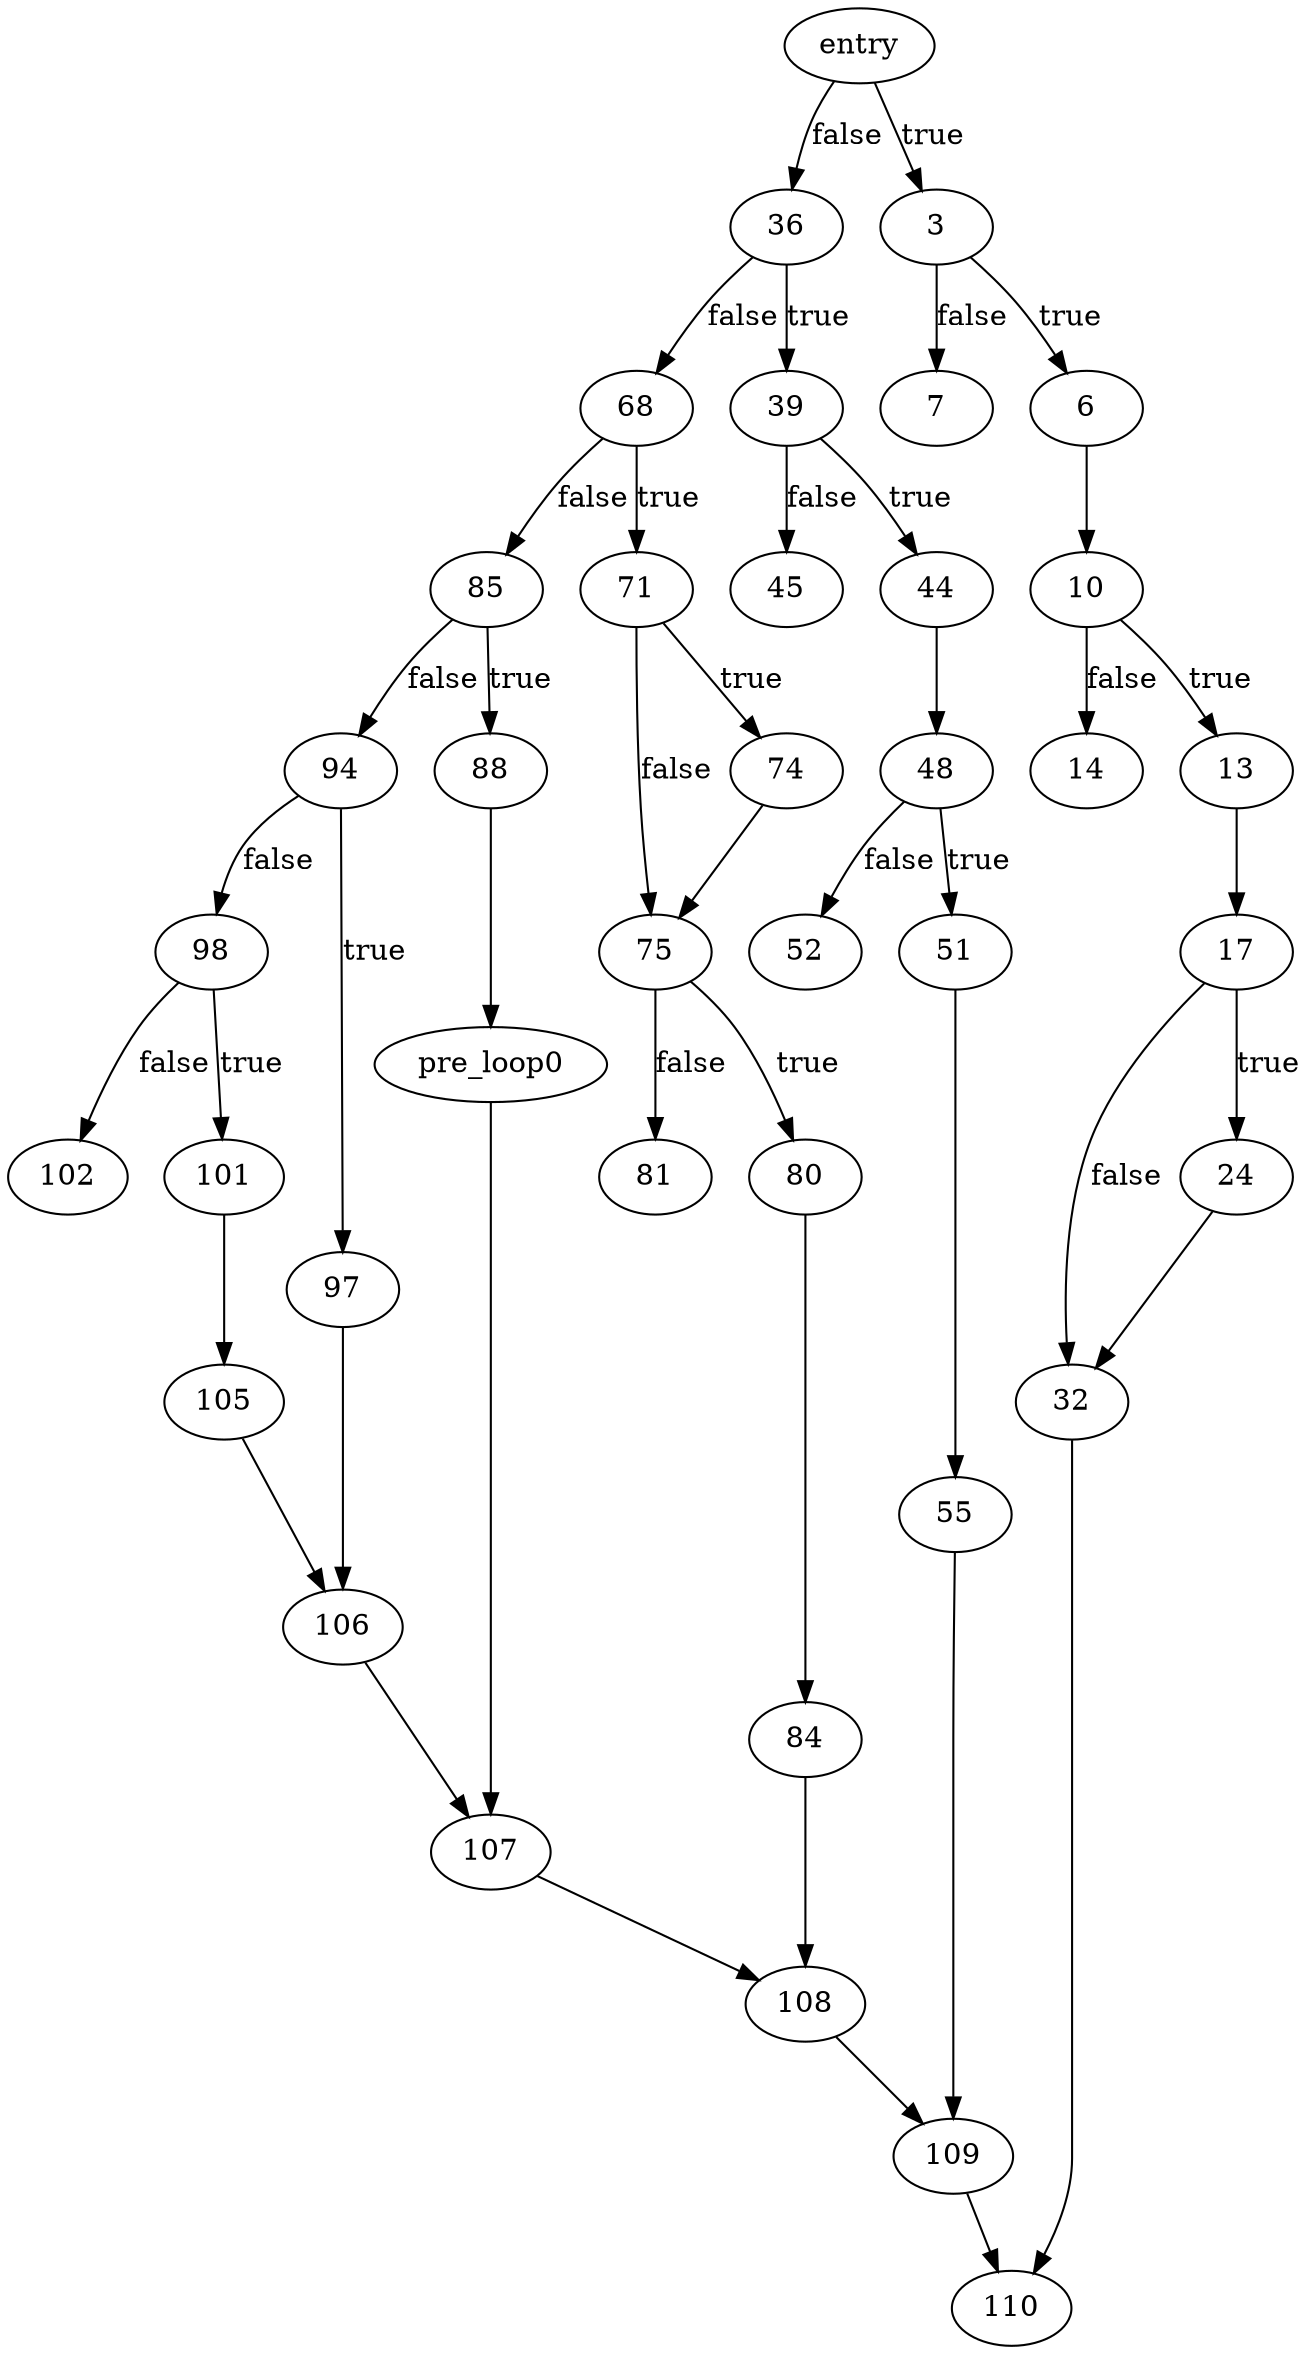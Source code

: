 digraph stmt {
	0->36[ label=false ];
	0->3[ label=true ];
	3->7[ label=false ];
	3->6[ label=true ];
	6->10;
	10->14[ label=false ];
	10->13[ label=true ];
	13->17;
	17->32[ label=false ];
	17->24[ label=true ];
	24->32;
	32->110;
	36->68[ label=false ];
	36->39[ label=true ];
	39->45[ label=false ];
	39->44[ label=true ];
	44->48;
	48->52[ label=false ];
	48->51[ label=true ];
	51->55;
	55->109;
	68->85[ label=false ];
	68->71[ label=true ];
	71->75[ label=false ];
	71->74[ label=true ];
	74->75;
	75->81[ label=false ];
	75->80[ label=true ];
	80->84;
	84->108;
	85->94[ label=false ];
	85->88[ label=true ];
	94->98[ label=false ];
	94->97[ label=true ];
	97->106;
	98->102[ label=false ];
	98->101[ label=true ];
	101->105;
	105->106;
	106->107;
	107->108;
	108->109;
	109->110;
	88->pre_loop0;
	pre_loop0->107;
	0 [ label=entry ];
	10;
	101;
	102;
	105;
	106;
	107;
	108;
	109;
	110;
	13;
	14;
	17;
	24;
	3;
	32;
	36;
	39;
	44;
	45;
	48;
	51;
	52;
	55;
	6;
	68;
	7;
	71;
	74;
	75;
	80;
	81;
	84;
	85;
	88;
	94;
	97;
	98;
	pre_loop0;

}
